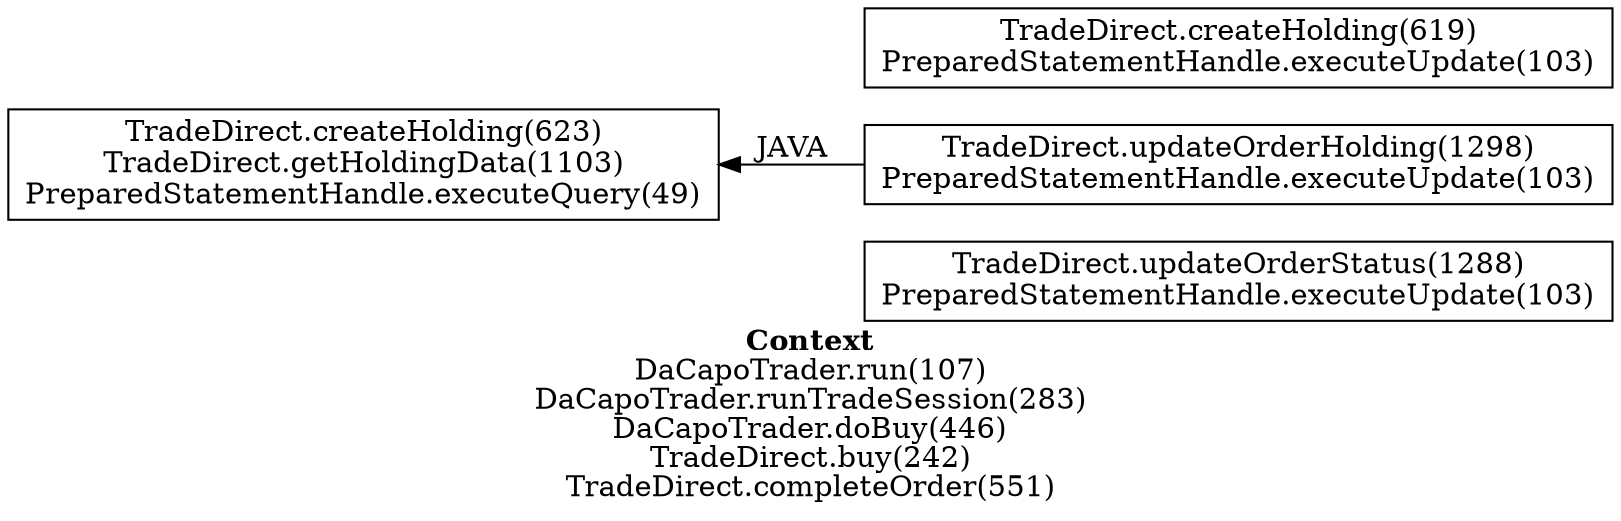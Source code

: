 digraph 423180001 { 
label=<<font face="Times-Bold">Context</font><br/>DaCapoTrader.run(107)<br/>DaCapoTrader.runTradeSession(283)<br/>DaCapoTrader.doBuy(446)<br/>TradeDirect.buy(242)<br/>TradeDirect.completeOrder(551)>;rankdir=RL;
1 [label="TradeDirect.updateOrderStatus(1288)\nPreparedStatementHandle.executeUpdate(103)\n", shape=box];
2 [label="TradeDirect.updateOrderHolding(1298)\nPreparedStatementHandle.executeUpdate(103)\n", shape=box];
3 [label="TradeDirect.createHolding(619)\nPreparedStatementHandle.executeUpdate(103)\n", shape=box];
4 [label="TradeDirect.createHolding(623)\nTradeDirect.getHoldingData(1103)\nPreparedStatementHandle.executeQuery(49)\n", shape=box];
2 -> 4 [label="JAVA"];
}

